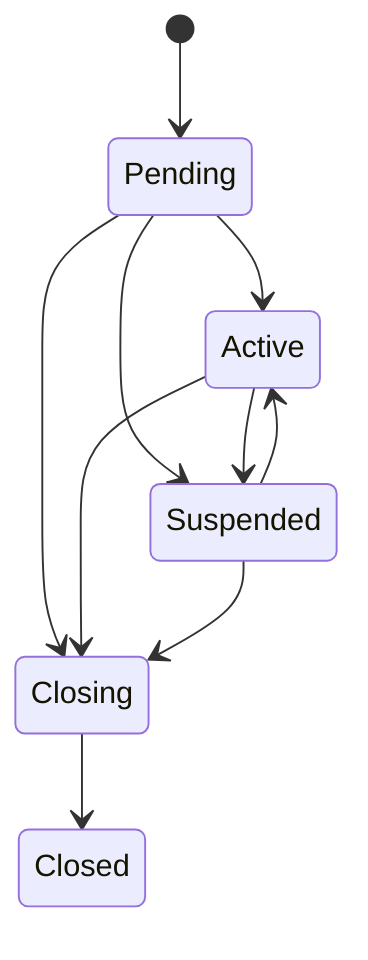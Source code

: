 stateDiagram-v2
    [*] --> Pending
    Pending --> Active
    Pending --> Suspended
    Pending --> Closing
    Active --> Suspended
    Active --> Closing
    Suspended --> Active
    Suspended --> Closing
    Closing --> Closed